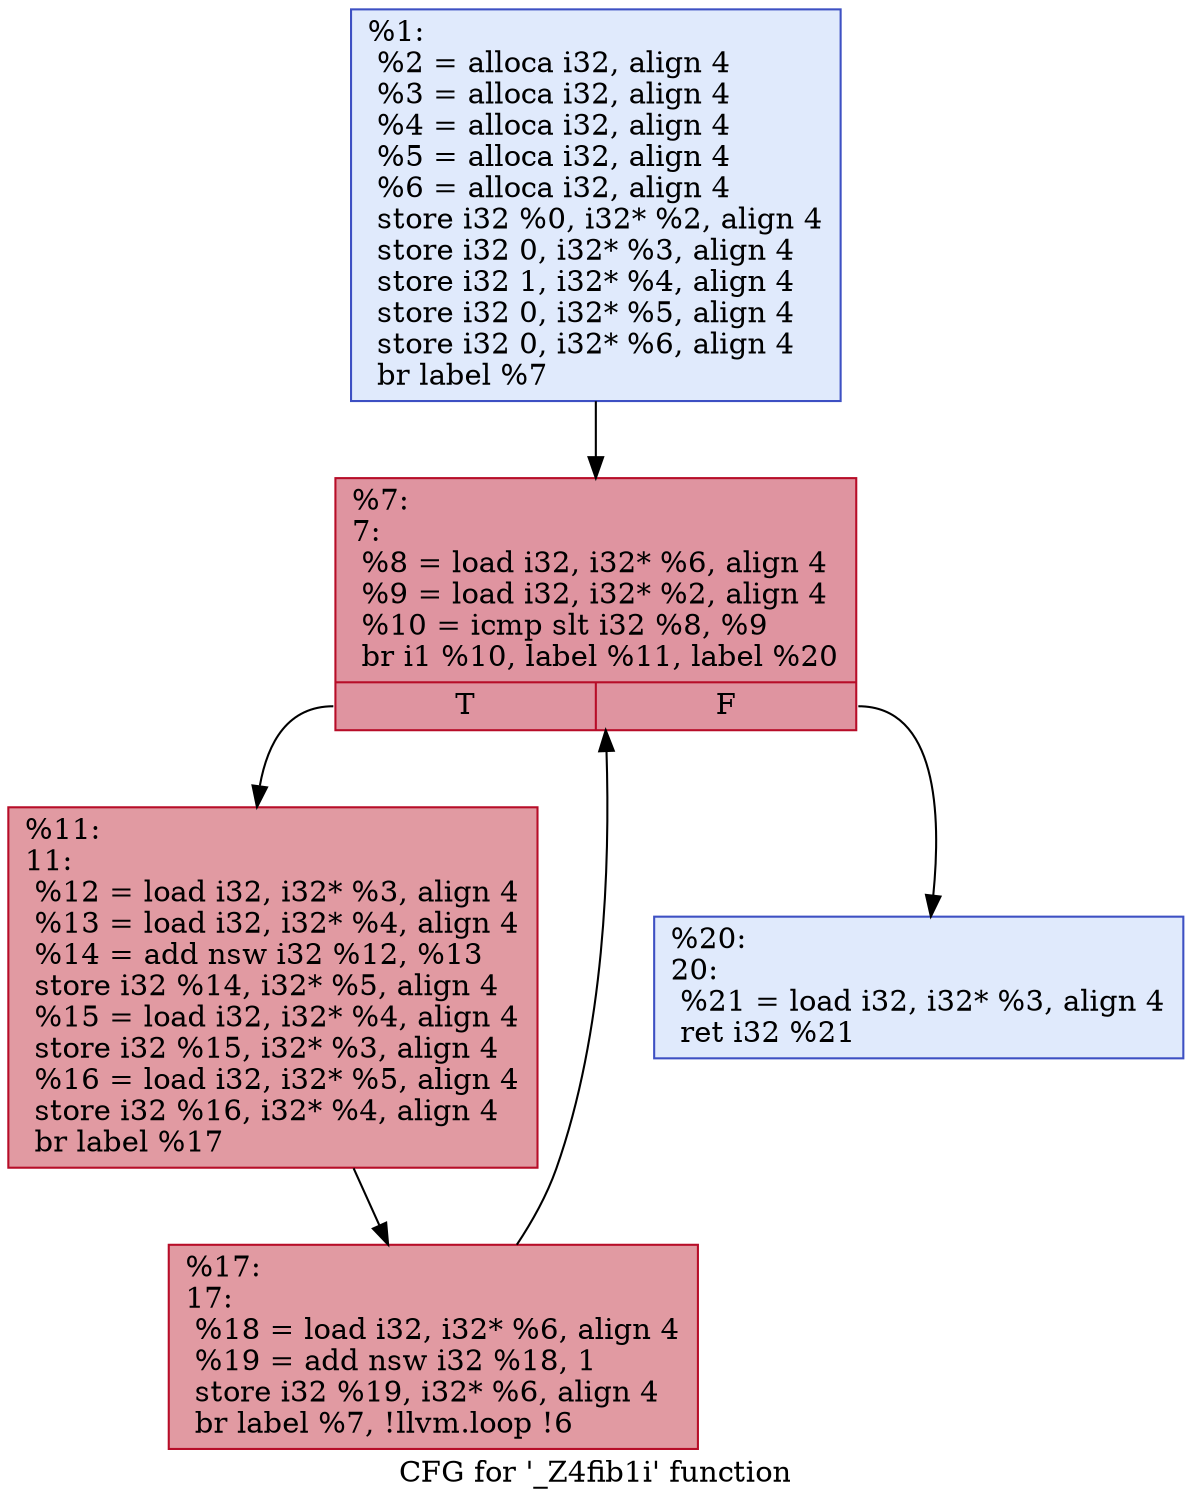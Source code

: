 digraph "CFG for '_Z4fib1i' function" {
	label="CFG for '_Z4fib1i' function";

	Node0xd795b0 [shape=record,color="#3d50c3ff", style=filled, fillcolor="#b9d0f970",label="{%1:\l  %2 = alloca i32, align 4\l  %3 = alloca i32, align 4\l  %4 = alloca i32, align 4\l  %5 = alloca i32, align 4\l  %6 = alloca i32, align 4\l  store i32 %0, i32* %2, align 4\l  store i32 0, i32* %3, align 4\l  store i32 1, i32* %4, align 4\l  store i32 0, i32* %5, align 4\l  store i32 0, i32* %6, align 4\l  br label %7\l}"];
	Node0xd795b0 -> Node0xd79f30;
	Node0xd79f30 [shape=record,color="#b70d28ff", style=filled, fillcolor="#b70d2870",label="{%7:\l7:                                                \l  %8 = load i32, i32* %6, align 4\l  %9 = load i32, i32* %2, align 4\l  %10 = icmp slt i32 %8, %9\l  br i1 %10, label %11, label %20\l|{<s0>T|<s1>F}}"];
	Node0xd79f30:s0 -> Node0xd79e00;
	Node0xd79f30:s1 -> Node0xd7a160;
	Node0xd79e00 [shape=record,color="#b70d28ff", style=filled, fillcolor="#bb1b2c70",label="{%11:\l11:                                               \l  %12 = load i32, i32* %3, align 4\l  %13 = load i32, i32* %4, align 4\l  %14 = add nsw i32 %12, %13\l  store i32 %14, i32* %5, align 4\l  %15 = load i32, i32* %4, align 4\l  store i32 %15, i32* %3, align 4\l  %16 = load i32, i32* %5, align 4\l  store i32 %16, i32* %4, align 4\l  br label %17\l}"];
	Node0xd79e00 -> Node0xd7a610;
	Node0xd7a610 [shape=record,color="#b70d28ff", style=filled, fillcolor="#bb1b2c70",label="{%17:\l17:                                               \l  %18 = load i32, i32* %6, align 4\l  %19 = add nsw i32 %18, 1\l  store i32 %19, i32* %6, align 4\l  br label %7, !llvm.loop !6\l}"];
	Node0xd7a610 -> Node0xd79f30;
	Node0xd7a160 [shape=record,color="#3d50c3ff", style=filled, fillcolor="#b9d0f970",label="{%20:\l20:                                               \l  %21 = load i32, i32* %3, align 4\l  ret i32 %21\l}"];
}
